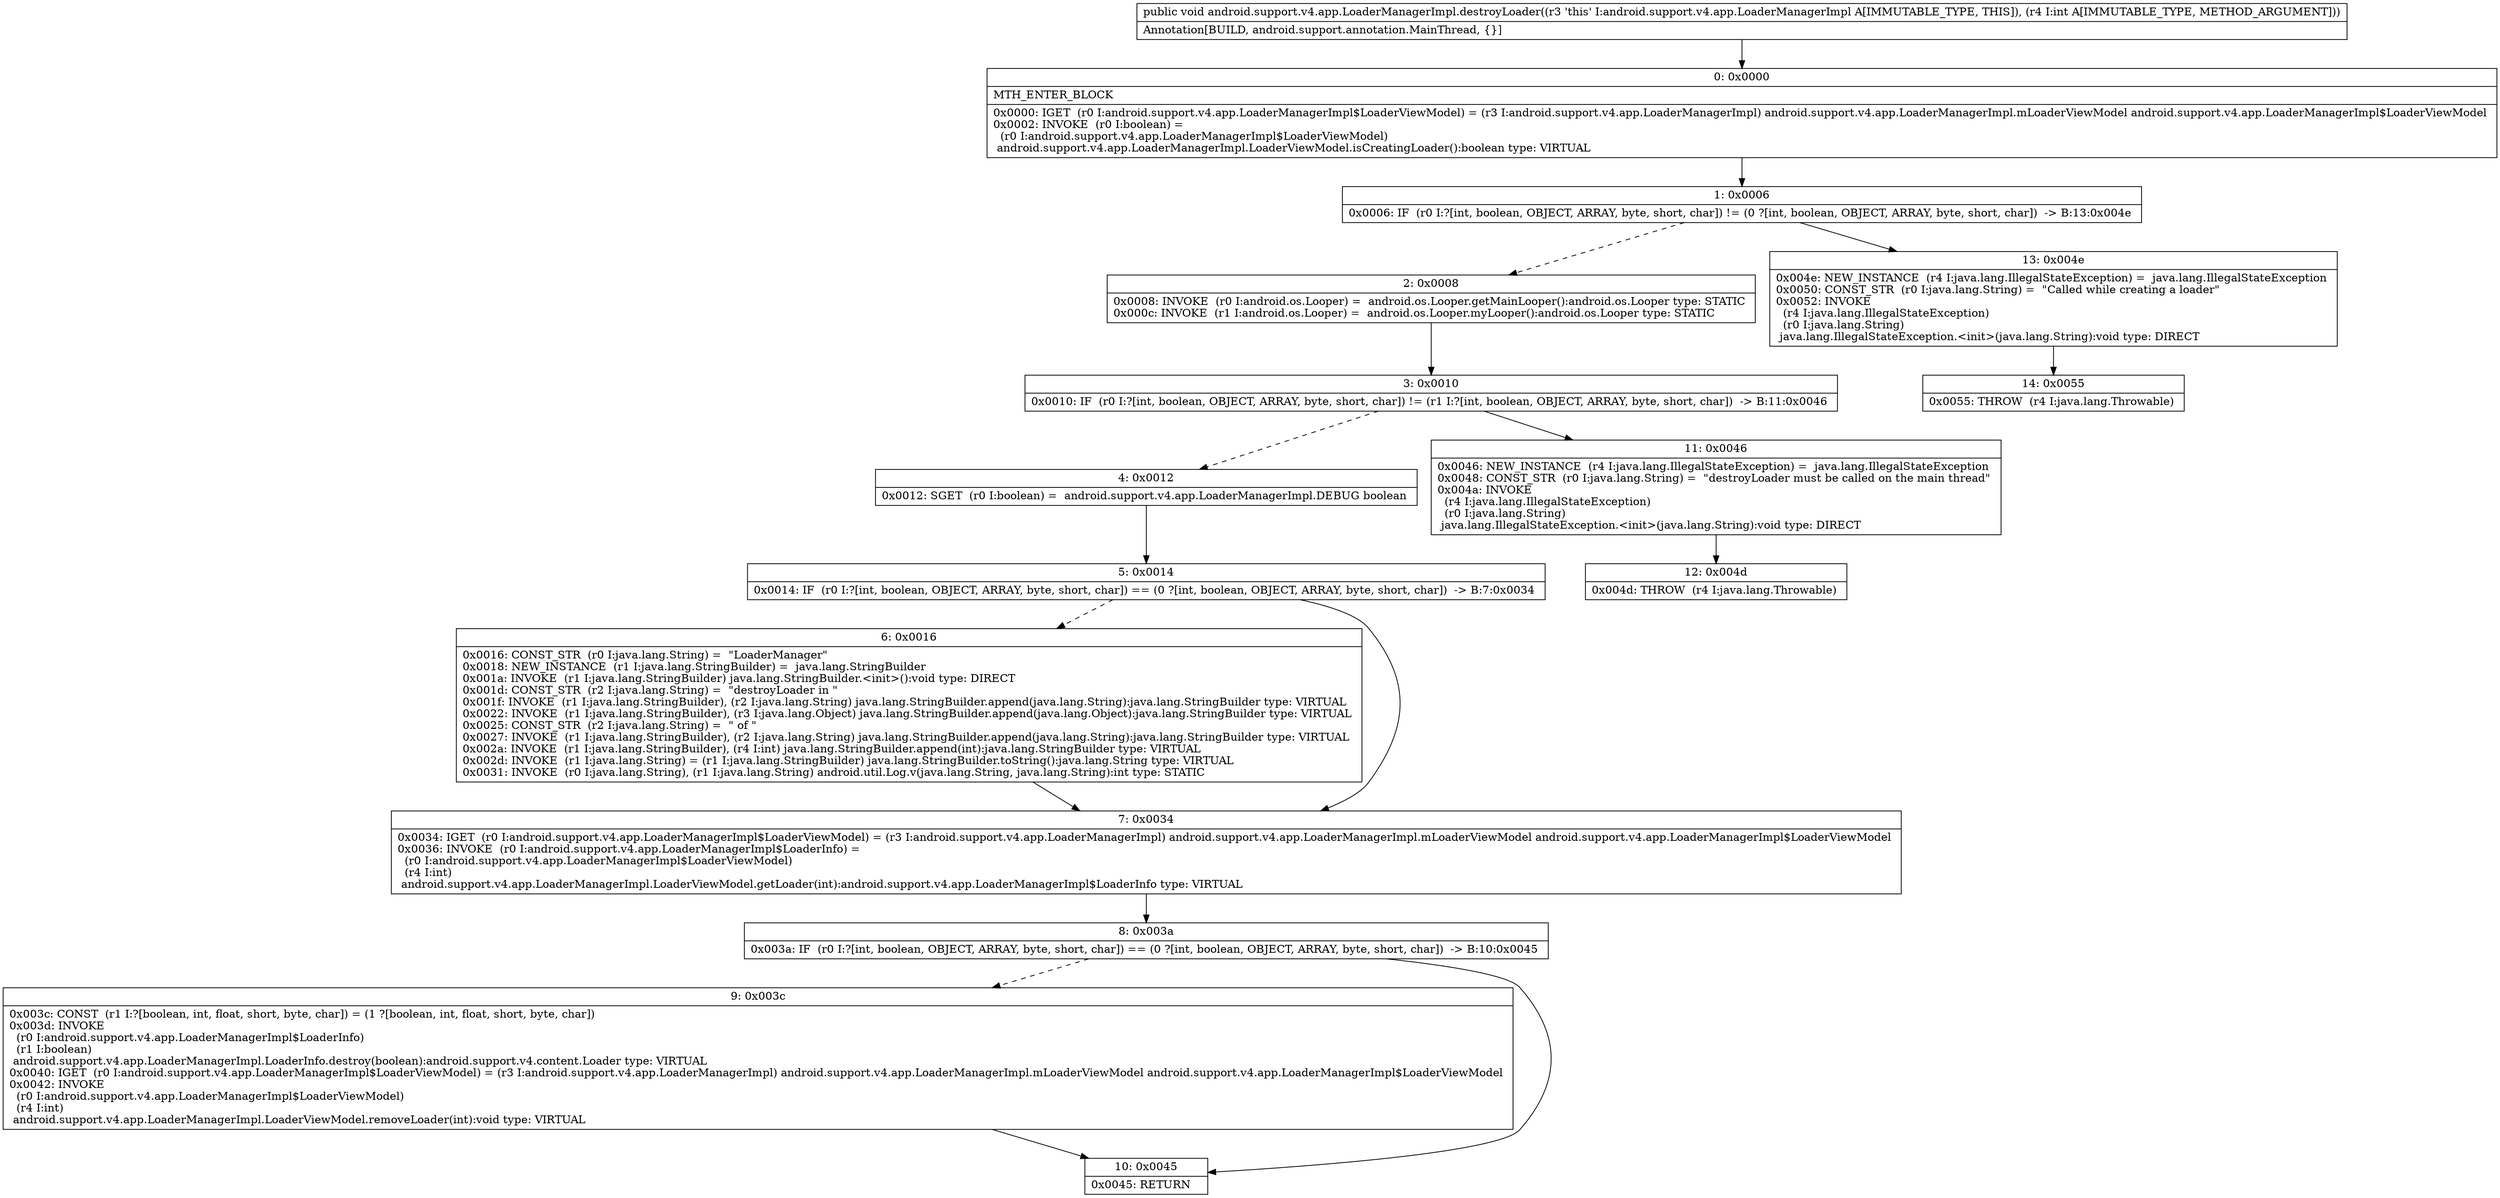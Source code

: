digraph "CFG forandroid.support.v4.app.LoaderManagerImpl.destroyLoader(I)V" {
Node_0 [shape=record,label="{0\:\ 0x0000|MTH_ENTER_BLOCK\l|0x0000: IGET  (r0 I:android.support.v4.app.LoaderManagerImpl$LoaderViewModel) = (r3 I:android.support.v4.app.LoaderManagerImpl) android.support.v4.app.LoaderManagerImpl.mLoaderViewModel android.support.v4.app.LoaderManagerImpl$LoaderViewModel \l0x0002: INVOKE  (r0 I:boolean) = \l  (r0 I:android.support.v4.app.LoaderManagerImpl$LoaderViewModel)\l android.support.v4.app.LoaderManagerImpl.LoaderViewModel.isCreatingLoader():boolean type: VIRTUAL \l}"];
Node_1 [shape=record,label="{1\:\ 0x0006|0x0006: IF  (r0 I:?[int, boolean, OBJECT, ARRAY, byte, short, char]) != (0 ?[int, boolean, OBJECT, ARRAY, byte, short, char])  \-\> B:13:0x004e \l}"];
Node_2 [shape=record,label="{2\:\ 0x0008|0x0008: INVOKE  (r0 I:android.os.Looper) =  android.os.Looper.getMainLooper():android.os.Looper type: STATIC \l0x000c: INVOKE  (r1 I:android.os.Looper) =  android.os.Looper.myLooper():android.os.Looper type: STATIC \l}"];
Node_3 [shape=record,label="{3\:\ 0x0010|0x0010: IF  (r0 I:?[int, boolean, OBJECT, ARRAY, byte, short, char]) != (r1 I:?[int, boolean, OBJECT, ARRAY, byte, short, char])  \-\> B:11:0x0046 \l}"];
Node_4 [shape=record,label="{4\:\ 0x0012|0x0012: SGET  (r0 I:boolean) =  android.support.v4.app.LoaderManagerImpl.DEBUG boolean \l}"];
Node_5 [shape=record,label="{5\:\ 0x0014|0x0014: IF  (r0 I:?[int, boolean, OBJECT, ARRAY, byte, short, char]) == (0 ?[int, boolean, OBJECT, ARRAY, byte, short, char])  \-\> B:7:0x0034 \l}"];
Node_6 [shape=record,label="{6\:\ 0x0016|0x0016: CONST_STR  (r0 I:java.lang.String) =  \"LoaderManager\" \l0x0018: NEW_INSTANCE  (r1 I:java.lang.StringBuilder) =  java.lang.StringBuilder \l0x001a: INVOKE  (r1 I:java.lang.StringBuilder) java.lang.StringBuilder.\<init\>():void type: DIRECT \l0x001d: CONST_STR  (r2 I:java.lang.String) =  \"destroyLoader in \" \l0x001f: INVOKE  (r1 I:java.lang.StringBuilder), (r2 I:java.lang.String) java.lang.StringBuilder.append(java.lang.String):java.lang.StringBuilder type: VIRTUAL \l0x0022: INVOKE  (r1 I:java.lang.StringBuilder), (r3 I:java.lang.Object) java.lang.StringBuilder.append(java.lang.Object):java.lang.StringBuilder type: VIRTUAL \l0x0025: CONST_STR  (r2 I:java.lang.String) =  \" of \" \l0x0027: INVOKE  (r1 I:java.lang.StringBuilder), (r2 I:java.lang.String) java.lang.StringBuilder.append(java.lang.String):java.lang.StringBuilder type: VIRTUAL \l0x002a: INVOKE  (r1 I:java.lang.StringBuilder), (r4 I:int) java.lang.StringBuilder.append(int):java.lang.StringBuilder type: VIRTUAL \l0x002d: INVOKE  (r1 I:java.lang.String) = (r1 I:java.lang.StringBuilder) java.lang.StringBuilder.toString():java.lang.String type: VIRTUAL \l0x0031: INVOKE  (r0 I:java.lang.String), (r1 I:java.lang.String) android.util.Log.v(java.lang.String, java.lang.String):int type: STATIC \l}"];
Node_7 [shape=record,label="{7\:\ 0x0034|0x0034: IGET  (r0 I:android.support.v4.app.LoaderManagerImpl$LoaderViewModel) = (r3 I:android.support.v4.app.LoaderManagerImpl) android.support.v4.app.LoaderManagerImpl.mLoaderViewModel android.support.v4.app.LoaderManagerImpl$LoaderViewModel \l0x0036: INVOKE  (r0 I:android.support.v4.app.LoaderManagerImpl$LoaderInfo) = \l  (r0 I:android.support.v4.app.LoaderManagerImpl$LoaderViewModel)\l  (r4 I:int)\l android.support.v4.app.LoaderManagerImpl.LoaderViewModel.getLoader(int):android.support.v4.app.LoaderManagerImpl$LoaderInfo type: VIRTUAL \l}"];
Node_8 [shape=record,label="{8\:\ 0x003a|0x003a: IF  (r0 I:?[int, boolean, OBJECT, ARRAY, byte, short, char]) == (0 ?[int, boolean, OBJECT, ARRAY, byte, short, char])  \-\> B:10:0x0045 \l}"];
Node_9 [shape=record,label="{9\:\ 0x003c|0x003c: CONST  (r1 I:?[boolean, int, float, short, byte, char]) = (1 ?[boolean, int, float, short, byte, char]) \l0x003d: INVOKE  \l  (r0 I:android.support.v4.app.LoaderManagerImpl$LoaderInfo)\l  (r1 I:boolean)\l android.support.v4.app.LoaderManagerImpl.LoaderInfo.destroy(boolean):android.support.v4.content.Loader type: VIRTUAL \l0x0040: IGET  (r0 I:android.support.v4.app.LoaderManagerImpl$LoaderViewModel) = (r3 I:android.support.v4.app.LoaderManagerImpl) android.support.v4.app.LoaderManagerImpl.mLoaderViewModel android.support.v4.app.LoaderManagerImpl$LoaderViewModel \l0x0042: INVOKE  \l  (r0 I:android.support.v4.app.LoaderManagerImpl$LoaderViewModel)\l  (r4 I:int)\l android.support.v4.app.LoaderManagerImpl.LoaderViewModel.removeLoader(int):void type: VIRTUAL \l}"];
Node_10 [shape=record,label="{10\:\ 0x0045|0x0045: RETURN   \l}"];
Node_11 [shape=record,label="{11\:\ 0x0046|0x0046: NEW_INSTANCE  (r4 I:java.lang.IllegalStateException) =  java.lang.IllegalStateException \l0x0048: CONST_STR  (r0 I:java.lang.String) =  \"destroyLoader must be called on the main thread\" \l0x004a: INVOKE  \l  (r4 I:java.lang.IllegalStateException)\l  (r0 I:java.lang.String)\l java.lang.IllegalStateException.\<init\>(java.lang.String):void type: DIRECT \l}"];
Node_12 [shape=record,label="{12\:\ 0x004d|0x004d: THROW  (r4 I:java.lang.Throwable) \l}"];
Node_13 [shape=record,label="{13\:\ 0x004e|0x004e: NEW_INSTANCE  (r4 I:java.lang.IllegalStateException) =  java.lang.IllegalStateException \l0x0050: CONST_STR  (r0 I:java.lang.String) =  \"Called while creating a loader\" \l0x0052: INVOKE  \l  (r4 I:java.lang.IllegalStateException)\l  (r0 I:java.lang.String)\l java.lang.IllegalStateException.\<init\>(java.lang.String):void type: DIRECT \l}"];
Node_14 [shape=record,label="{14\:\ 0x0055|0x0055: THROW  (r4 I:java.lang.Throwable) \l}"];
MethodNode[shape=record,label="{public void android.support.v4.app.LoaderManagerImpl.destroyLoader((r3 'this' I:android.support.v4.app.LoaderManagerImpl A[IMMUTABLE_TYPE, THIS]), (r4 I:int A[IMMUTABLE_TYPE, METHOD_ARGUMENT]))  | Annotation[BUILD, android.support.annotation.MainThread, \{\}]\l}"];
MethodNode -> Node_0;
Node_0 -> Node_1;
Node_1 -> Node_2[style=dashed];
Node_1 -> Node_13;
Node_2 -> Node_3;
Node_3 -> Node_4[style=dashed];
Node_3 -> Node_11;
Node_4 -> Node_5;
Node_5 -> Node_6[style=dashed];
Node_5 -> Node_7;
Node_6 -> Node_7;
Node_7 -> Node_8;
Node_8 -> Node_9[style=dashed];
Node_8 -> Node_10;
Node_9 -> Node_10;
Node_11 -> Node_12;
Node_13 -> Node_14;
}

